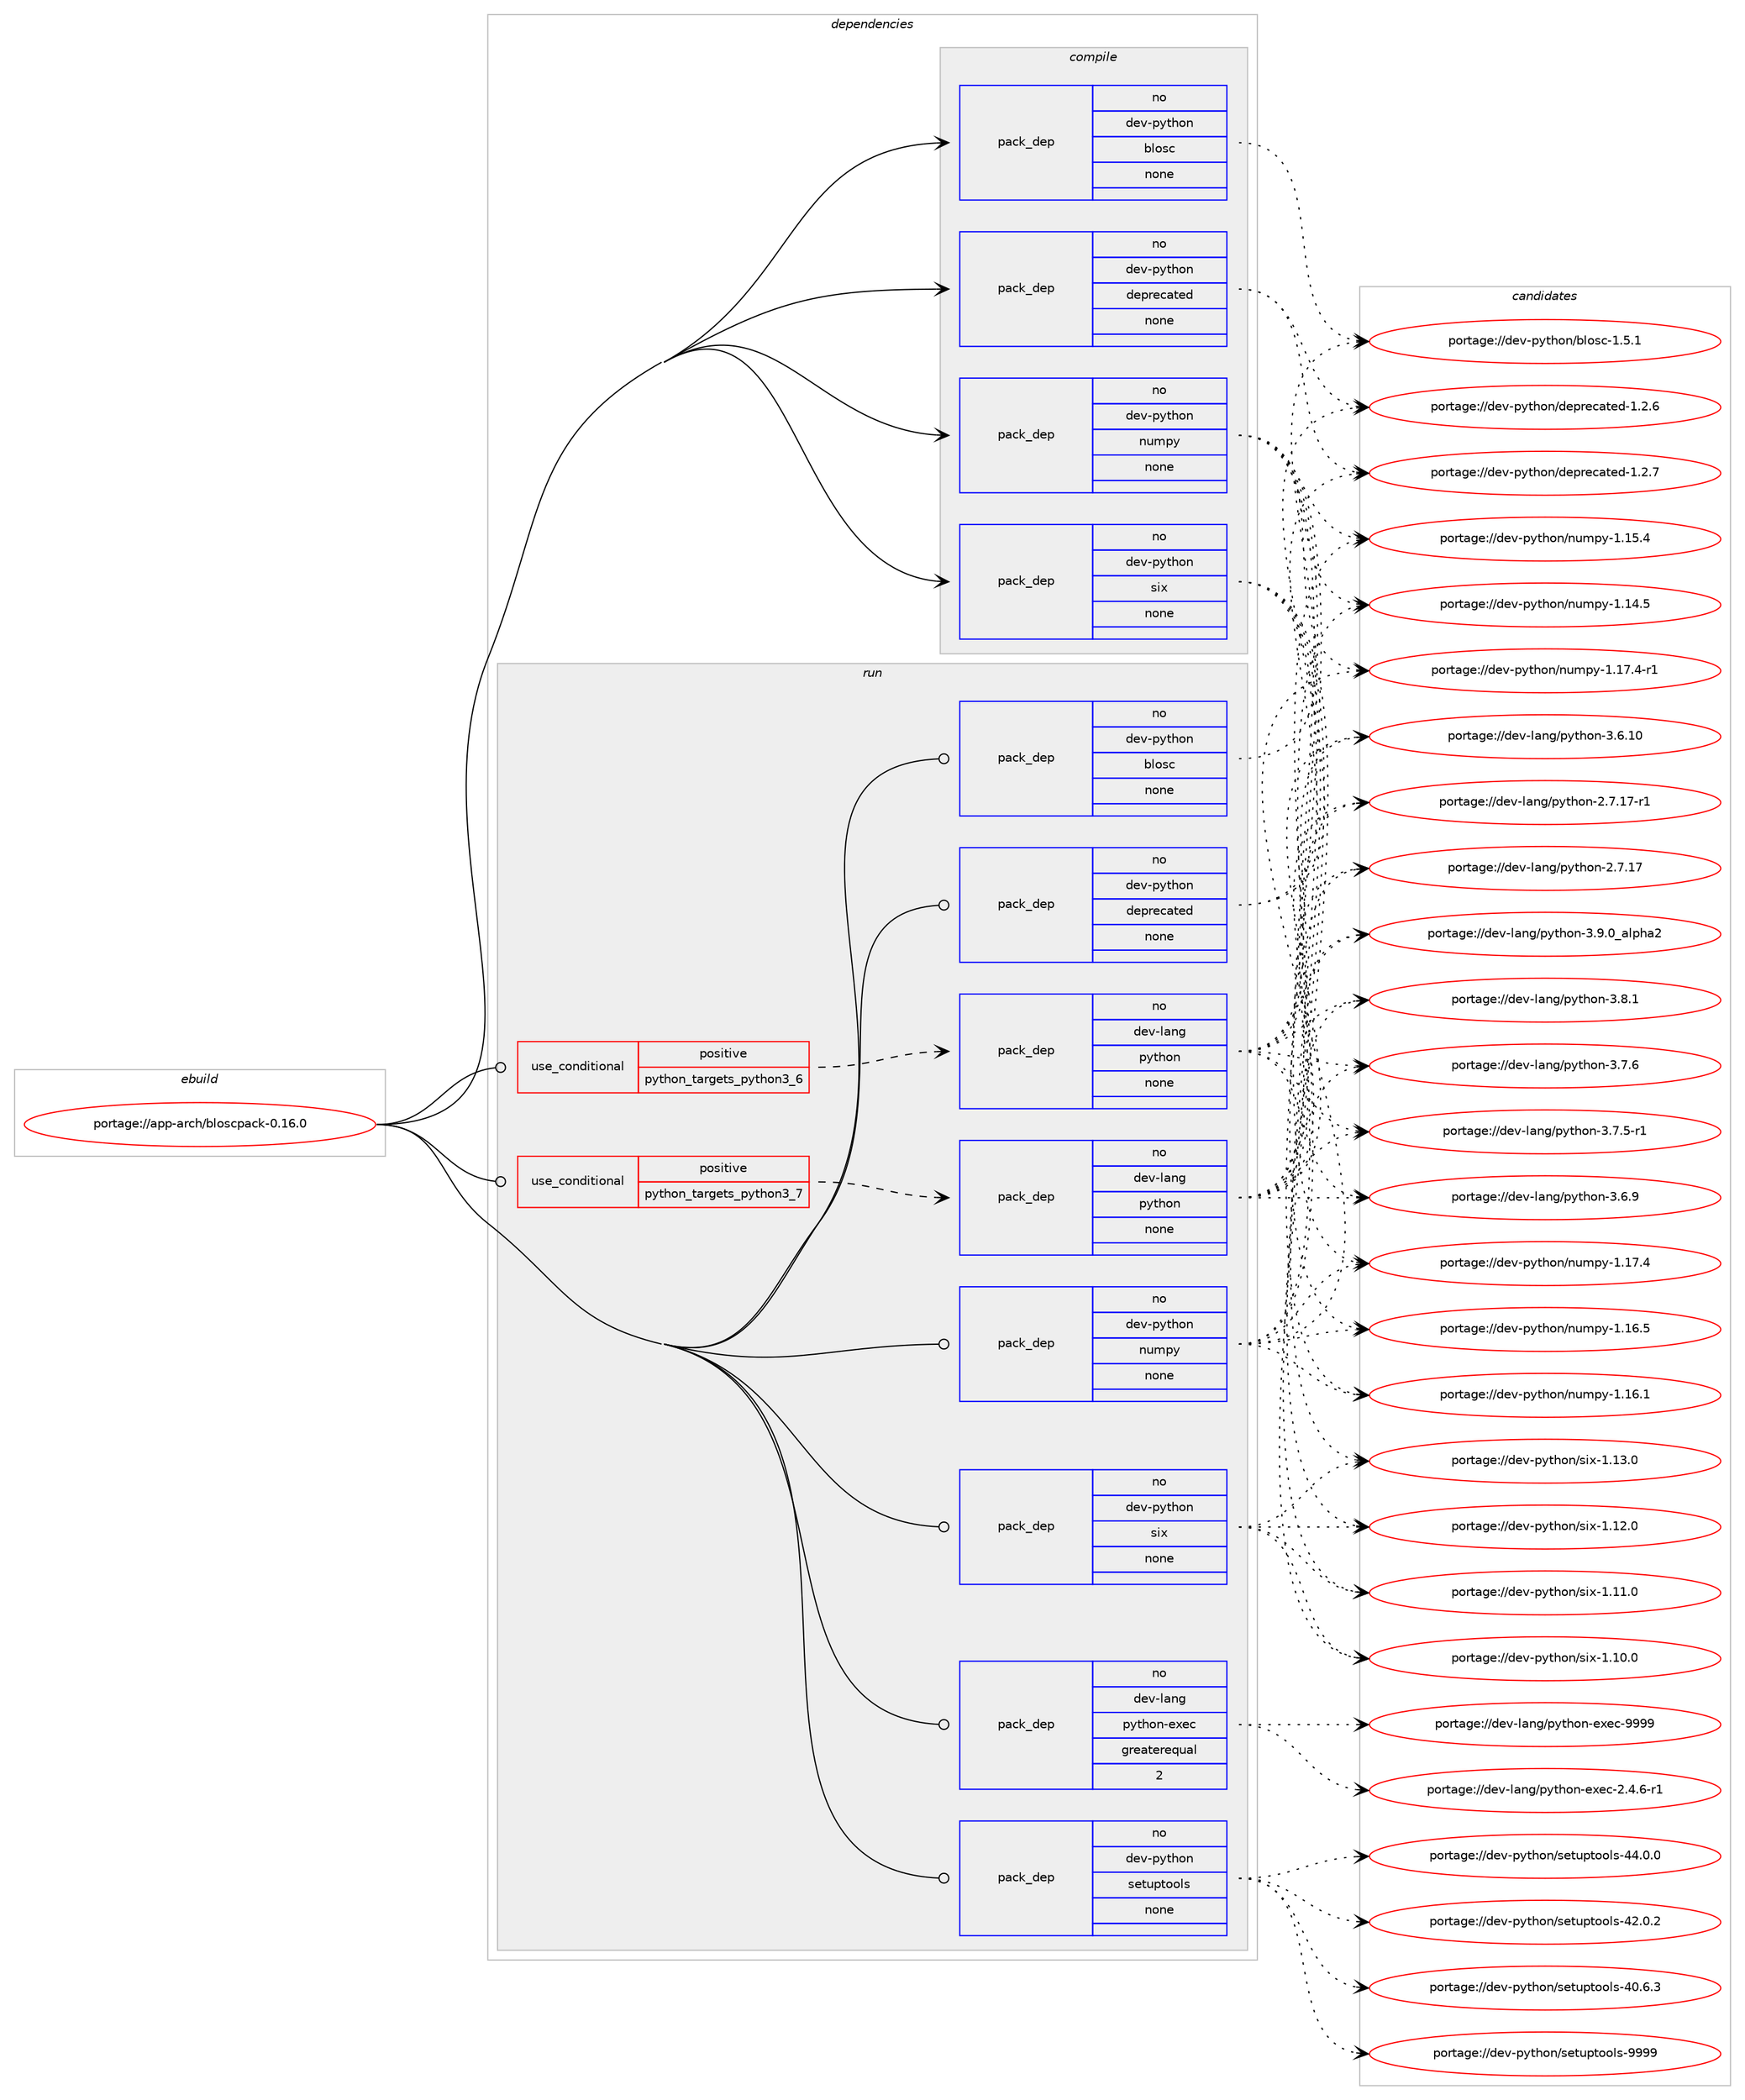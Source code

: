 digraph prolog {

# *************
# Graph options
# *************

newrank=true;
concentrate=true;
compound=true;
graph [rankdir=LR,fontname=Helvetica,fontsize=10,ranksep=1.5];#, ranksep=2.5, nodesep=0.2];
edge  [arrowhead=vee];
node  [fontname=Helvetica,fontsize=10];

# **********
# The ebuild
# **********

subgraph cluster_leftcol {
color=gray;
label=<<i>ebuild</i>>;
id [label="portage://app-arch/bloscpack-0.16.0", color=red, width=4, href="../app-arch/bloscpack-0.16.0.svg"];
}

# ****************
# The dependencies
# ****************

subgraph cluster_midcol {
color=gray;
label=<<i>dependencies</i>>;
subgraph cluster_compile {
fillcolor="#eeeeee";
style=filled;
label=<<i>compile</i>>;
subgraph pack487725 {
dependency649786 [label=<<TABLE BORDER="0" CELLBORDER="1" CELLSPACING="0" CELLPADDING="4" WIDTH="220"><TR><TD ROWSPAN="6" CELLPADDING="30">pack_dep</TD></TR><TR><TD WIDTH="110">no</TD></TR><TR><TD>dev-python</TD></TR><TR><TD>blosc</TD></TR><TR><TD>none</TD></TR><TR><TD></TD></TR></TABLE>>, shape=none, color=blue];
}
id:e -> dependency649786:w [weight=20,style="solid",arrowhead="vee"];
subgraph pack487726 {
dependency649787 [label=<<TABLE BORDER="0" CELLBORDER="1" CELLSPACING="0" CELLPADDING="4" WIDTH="220"><TR><TD ROWSPAN="6" CELLPADDING="30">pack_dep</TD></TR><TR><TD WIDTH="110">no</TD></TR><TR><TD>dev-python</TD></TR><TR><TD>deprecated</TD></TR><TR><TD>none</TD></TR><TR><TD></TD></TR></TABLE>>, shape=none, color=blue];
}
id:e -> dependency649787:w [weight=20,style="solid",arrowhead="vee"];
subgraph pack487727 {
dependency649788 [label=<<TABLE BORDER="0" CELLBORDER="1" CELLSPACING="0" CELLPADDING="4" WIDTH="220"><TR><TD ROWSPAN="6" CELLPADDING="30">pack_dep</TD></TR><TR><TD WIDTH="110">no</TD></TR><TR><TD>dev-python</TD></TR><TR><TD>numpy</TD></TR><TR><TD>none</TD></TR><TR><TD></TD></TR></TABLE>>, shape=none, color=blue];
}
id:e -> dependency649788:w [weight=20,style="solid",arrowhead="vee"];
subgraph pack487728 {
dependency649789 [label=<<TABLE BORDER="0" CELLBORDER="1" CELLSPACING="0" CELLPADDING="4" WIDTH="220"><TR><TD ROWSPAN="6" CELLPADDING="30">pack_dep</TD></TR><TR><TD WIDTH="110">no</TD></TR><TR><TD>dev-python</TD></TR><TR><TD>six</TD></TR><TR><TD>none</TD></TR><TR><TD></TD></TR></TABLE>>, shape=none, color=blue];
}
id:e -> dependency649789:w [weight=20,style="solid",arrowhead="vee"];
}
subgraph cluster_compileandrun {
fillcolor="#eeeeee";
style=filled;
label=<<i>compile and run</i>>;
}
subgraph cluster_run {
fillcolor="#eeeeee";
style=filled;
label=<<i>run</i>>;
subgraph cond153412 {
dependency649790 [label=<<TABLE BORDER="0" CELLBORDER="1" CELLSPACING="0" CELLPADDING="4"><TR><TD ROWSPAN="3" CELLPADDING="10">use_conditional</TD></TR><TR><TD>positive</TD></TR><TR><TD>python_targets_python3_6</TD></TR></TABLE>>, shape=none, color=red];
subgraph pack487729 {
dependency649791 [label=<<TABLE BORDER="0" CELLBORDER="1" CELLSPACING="0" CELLPADDING="4" WIDTH="220"><TR><TD ROWSPAN="6" CELLPADDING="30">pack_dep</TD></TR><TR><TD WIDTH="110">no</TD></TR><TR><TD>dev-lang</TD></TR><TR><TD>python</TD></TR><TR><TD>none</TD></TR><TR><TD></TD></TR></TABLE>>, shape=none, color=blue];
}
dependency649790:e -> dependency649791:w [weight=20,style="dashed",arrowhead="vee"];
}
id:e -> dependency649790:w [weight=20,style="solid",arrowhead="odot"];
subgraph cond153413 {
dependency649792 [label=<<TABLE BORDER="0" CELLBORDER="1" CELLSPACING="0" CELLPADDING="4"><TR><TD ROWSPAN="3" CELLPADDING="10">use_conditional</TD></TR><TR><TD>positive</TD></TR><TR><TD>python_targets_python3_7</TD></TR></TABLE>>, shape=none, color=red];
subgraph pack487730 {
dependency649793 [label=<<TABLE BORDER="0" CELLBORDER="1" CELLSPACING="0" CELLPADDING="4" WIDTH="220"><TR><TD ROWSPAN="6" CELLPADDING="30">pack_dep</TD></TR><TR><TD WIDTH="110">no</TD></TR><TR><TD>dev-lang</TD></TR><TR><TD>python</TD></TR><TR><TD>none</TD></TR><TR><TD></TD></TR></TABLE>>, shape=none, color=blue];
}
dependency649792:e -> dependency649793:w [weight=20,style="dashed",arrowhead="vee"];
}
id:e -> dependency649792:w [weight=20,style="solid",arrowhead="odot"];
subgraph pack487731 {
dependency649794 [label=<<TABLE BORDER="0" CELLBORDER="1" CELLSPACING="0" CELLPADDING="4" WIDTH="220"><TR><TD ROWSPAN="6" CELLPADDING="30">pack_dep</TD></TR><TR><TD WIDTH="110">no</TD></TR><TR><TD>dev-lang</TD></TR><TR><TD>python-exec</TD></TR><TR><TD>greaterequal</TD></TR><TR><TD>2</TD></TR></TABLE>>, shape=none, color=blue];
}
id:e -> dependency649794:w [weight=20,style="solid",arrowhead="odot"];
subgraph pack487732 {
dependency649795 [label=<<TABLE BORDER="0" CELLBORDER="1" CELLSPACING="0" CELLPADDING="4" WIDTH="220"><TR><TD ROWSPAN="6" CELLPADDING="30">pack_dep</TD></TR><TR><TD WIDTH="110">no</TD></TR><TR><TD>dev-python</TD></TR><TR><TD>blosc</TD></TR><TR><TD>none</TD></TR><TR><TD></TD></TR></TABLE>>, shape=none, color=blue];
}
id:e -> dependency649795:w [weight=20,style="solid",arrowhead="odot"];
subgraph pack487733 {
dependency649796 [label=<<TABLE BORDER="0" CELLBORDER="1" CELLSPACING="0" CELLPADDING="4" WIDTH="220"><TR><TD ROWSPAN="6" CELLPADDING="30">pack_dep</TD></TR><TR><TD WIDTH="110">no</TD></TR><TR><TD>dev-python</TD></TR><TR><TD>deprecated</TD></TR><TR><TD>none</TD></TR><TR><TD></TD></TR></TABLE>>, shape=none, color=blue];
}
id:e -> dependency649796:w [weight=20,style="solid",arrowhead="odot"];
subgraph pack487734 {
dependency649797 [label=<<TABLE BORDER="0" CELLBORDER="1" CELLSPACING="0" CELLPADDING="4" WIDTH="220"><TR><TD ROWSPAN="6" CELLPADDING="30">pack_dep</TD></TR><TR><TD WIDTH="110">no</TD></TR><TR><TD>dev-python</TD></TR><TR><TD>numpy</TD></TR><TR><TD>none</TD></TR><TR><TD></TD></TR></TABLE>>, shape=none, color=blue];
}
id:e -> dependency649797:w [weight=20,style="solid",arrowhead="odot"];
subgraph pack487735 {
dependency649798 [label=<<TABLE BORDER="0" CELLBORDER="1" CELLSPACING="0" CELLPADDING="4" WIDTH="220"><TR><TD ROWSPAN="6" CELLPADDING="30">pack_dep</TD></TR><TR><TD WIDTH="110">no</TD></TR><TR><TD>dev-python</TD></TR><TR><TD>setuptools</TD></TR><TR><TD>none</TD></TR><TR><TD></TD></TR></TABLE>>, shape=none, color=blue];
}
id:e -> dependency649798:w [weight=20,style="solid",arrowhead="odot"];
subgraph pack487736 {
dependency649799 [label=<<TABLE BORDER="0" CELLBORDER="1" CELLSPACING="0" CELLPADDING="4" WIDTH="220"><TR><TD ROWSPAN="6" CELLPADDING="30">pack_dep</TD></TR><TR><TD WIDTH="110">no</TD></TR><TR><TD>dev-python</TD></TR><TR><TD>six</TD></TR><TR><TD>none</TD></TR><TR><TD></TD></TR></TABLE>>, shape=none, color=blue];
}
id:e -> dependency649799:w [weight=20,style="solid",arrowhead="odot"];
}
}

# **************
# The candidates
# **************

subgraph cluster_choices {
rank=same;
color=gray;
label=<<i>candidates</i>>;

subgraph choice487725 {
color=black;
nodesep=1;
choice10010111845112121116104111110479810811111599454946534649 [label="portage://dev-python/blosc-1.5.1", color=red, width=4,href="../dev-python/blosc-1.5.1.svg"];
dependency649786:e -> choice10010111845112121116104111110479810811111599454946534649:w [style=dotted,weight="100"];
}
subgraph choice487726 {
color=black;
nodesep=1;
choice10010111845112121116104111110471001011121141019997116101100454946504655 [label="portage://dev-python/deprecated-1.2.7", color=red, width=4,href="../dev-python/deprecated-1.2.7.svg"];
choice10010111845112121116104111110471001011121141019997116101100454946504654 [label="portage://dev-python/deprecated-1.2.6", color=red, width=4,href="../dev-python/deprecated-1.2.6.svg"];
dependency649787:e -> choice10010111845112121116104111110471001011121141019997116101100454946504655:w [style=dotted,weight="100"];
dependency649787:e -> choice10010111845112121116104111110471001011121141019997116101100454946504654:w [style=dotted,weight="100"];
}
subgraph choice487727 {
color=black;
nodesep=1;
choice1001011184511212111610411111047110117109112121454946495546524511449 [label="portage://dev-python/numpy-1.17.4-r1", color=red, width=4,href="../dev-python/numpy-1.17.4-r1.svg"];
choice100101118451121211161041111104711011710911212145494649554652 [label="portage://dev-python/numpy-1.17.4", color=red, width=4,href="../dev-python/numpy-1.17.4.svg"];
choice100101118451121211161041111104711011710911212145494649544653 [label="portage://dev-python/numpy-1.16.5", color=red, width=4,href="../dev-python/numpy-1.16.5.svg"];
choice100101118451121211161041111104711011710911212145494649544649 [label="portage://dev-python/numpy-1.16.1", color=red, width=4,href="../dev-python/numpy-1.16.1.svg"];
choice100101118451121211161041111104711011710911212145494649534652 [label="portage://dev-python/numpy-1.15.4", color=red, width=4,href="../dev-python/numpy-1.15.4.svg"];
choice100101118451121211161041111104711011710911212145494649524653 [label="portage://dev-python/numpy-1.14.5", color=red, width=4,href="../dev-python/numpy-1.14.5.svg"];
dependency649788:e -> choice1001011184511212111610411111047110117109112121454946495546524511449:w [style=dotted,weight="100"];
dependency649788:e -> choice100101118451121211161041111104711011710911212145494649554652:w [style=dotted,weight="100"];
dependency649788:e -> choice100101118451121211161041111104711011710911212145494649544653:w [style=dotted,weight="100"];
dependency649788:e -> choice100101118451121211161041111104711011710911212145494649544649:w [style=dotted,weight="100"];
dependency649788:e -> choice100101118451121211161041111104711011710911212145494649534652:w [style=dotted,weight="100"];
dependency649788:e -> choice100101118451121211161041111104711011710911212145494649524653:w [style=dotted,weight="100"];
}
subgraph choice487728 {
color=black;
nodesep=1;
choice100101118451121211161041111104711510512045494649514648 [label="portage://dev-python/six-1.13.0", color=red, width=4,href="../dev-python/six-1.13.0.svg"];
choice100101118451121211161041111104711510512045494649504648 [label="portage://dev-python/six-1.12.0", color=red, width=4,href="../dev-python/six-1.12.0.svg"];
choice100101118451121211161041111104711510512045494649494648 [label="portage://dev-python/six-1.11.0", color=red, width=4,href="../dev-python/six-1.11.0.svg"];
choice100101118451121211161041111104711510512045494649484648 [label="portage://dev-python/six-1.10.0", color=red, width=4,href="../dev-python/six-1.10.0.svg"];
dependency649789:e -> choice100101118451121211161041111104711510512045494649514648:w [style=dotted,weight="100"];
dependency649789:e -> choice100101118451121211161041111104711510512045494649504648:w [style=dotted,weight="100"];
dependency649789:e -> choice100101118451121211161041111104711510512045494649494648:w [style=dotted,weight="100"];
dependency649789:e -> choice100101118451121211161041111104711510512045494649484648:w [style=dotted,weight="100"];
}
subgraph choice487729 {
color=black;
nodesep=1;
choice10010111845108971101034711212111610411111045514657464895971081121049750 [label="portage://dev-lang/python-3.9.0_alpha2", color=red, width=4,href="../dev-lang/python-3.9.0_alpha2.svg"];
choice100101118451089711010347112121116104111110455146564649 [label="portage://dev-lang/python-3.8.1", color=red, width=4,href="../dev-lang/python-3.8.1.svg"];
choice100101118451089711010347112121116104111110455146554654 [label="portage://dev-lang/python-3.7.6", color=red, width=4,href="../dev-lang/python-3.7.6.svg"];
choice1001011184510897110103471121211161041111104551465546534511449 [label="portage://dev-lang/python-3.7.5-r1", color=red, width=4,href="../dev-lang/python-3.7.5-r1.svg"];
choice100101118451089711010347112121116104111110455146544657 [label="portage://dev-lang/python-3.6.9", color=red, width=4,href="../dev-lang/python-3.6.9.svg"];
choice10010111845108971101034711212111610411111045514654464948 [label="portage://dev-lang/python-3.6.10", color=red, width=4,href="../dev-lang/python-3.6.10.svg"];
choice100101118451089711010347112121116104111110455046554649554511449 [label="portage://dev-lang/python-2.7.17-r1", color=red, width=4,href="../dev-lang/python-2.7.17-r1.svg"];
choice10010111845108971101034711212111610411111045504655464955 [label="portage://dev-lang/python-2.7.17", color=red, width=4,href="../dev-lang/python-2.7.17.svg"];
dependency649791:e -> choice10010111845108971101034711212111610411111045514657464895971081121049750:w [style=dotted,weight="100"];
dependency649791:e -> choice100101118451089711010347112121116104111110455146564649:w [style=dotted,weight="100"];
dependency649791:e -> choice100101118451089711010347112121116104111110455146554654:w [style=dotted,weight="100"];
dependency649791:e -> choice1001011184510897110103471121211161041111104551465546534511449:w [style=dotted,weight="100"];
dependency649791:e -> choice100101118451089711010347112121116104111110455146544657:w [style=dotted,weight="100"];
dependency649791:e -> choice10010111845108971101034711212111610411111045514654464948:w [style=dotted,weight="100"];
dependency649791:e -> choice100101118451089711010347112121116104111110455046554649554511449:w [style=dotted,weight="100"];
dependency649791:e -> choice10010111845108971101034711212111610411111045504655464955:w [style=dotted,weight="100"];
}
subgraph choice487730 {
color=black;
nodesep=1;
choice10010111845108971101034711212111610411111045514657464895971081121049750 [label="portage://dev-lang/python-3.9.0_alpha2", color=red, width=4,href="../dev-lang/python-3.9.0_alpha2.svg"];
choice100101118451089711010347112121116104111110455146564649 [label="portage://dev-lang/python-3.8.1", color=red, width=4,href="../dev-lang/python-3.8.1.svg"];
choice100101118451089711010347112121116104111110455146554654 [label="portage://dev-lang/python-3.7.6", color=red, width=4,href="../dev-lang/python-3.7.6.svg"];
choice1001011184510897110103471121211161041111104551465546534511449 [label="portage://dev-lang/python-3.7.5-r1", color=red, width=4,href="../dev-lang/python-3.7.5-r1.svg"];
choice100101118451089711010347112121116104111110455146544657 [label="portage://dev-lang/python-3.6.9", color=red, width=4,href="../dev-lang/python-3.6.9.svg"];
choice10010111845108971101034711212111610411111045514654464948 [label="portage://dev-lang/python-3.6.10", color=red, width=4,href="../dev-lang/python-3.6.10.svg"];
choice100101118451089711010347112121116104111110455046554649554511449 [label="portage://dev-lang/python-2.7.17-r1", color=red, width=4,href="../dev-lang/python-2.7.17-r1.svg"];
choice10010111845108971101034711212111610411111045504655464955 [label="portage://dev-lang/python-2.7.17", color=red, width=4,href="../dev-lang/python-2.7.17.svg"];
dependency649793:e -> choice10010111845108971101034711212111610411111045514657464895971081121049750:w [style=dotted,weight="100"];
dependency649793:e -> choice100101118451089711010347112121116104111110455146564649:w [style=dotted,weight="100"];
dependency649793:e -> choice100101118451089711010347112121116104111110455146554654:w [style=dotted,weight="100"];
dependency649793:e -> choice1001011184510897110103471121211161041111104551465546534511449:w [style=dotted,weight="100"];
dependency649793:e -> choice100101118451089711010347112121116104111110455146544657:w [style=dotted,weight="100"];
dependency649793:e -> choice10010111845108971101034711212111610411111045514654464948:w [style=dotted,weight="100"];
dependency649793:e -> choice100101118451089711010347112121116104111110455046554649554511449:w [style=dotted,weight="100"];
dependency649793:e -> choice10010111845108971101034711212111610411111045504655464955:w [style=dotted,weight="100"];
}
subgraph choice487731 {
color=black;
nodesep=1;
choice10010111845108971101034711212111610411111045101120101994557575757 [label="portage://dev-lang/python-exec-9999", color=red, width=4,href="../dev-lang/python-exec-9999.svg"];
choice10010111845108971101034711212111610411111045101120101994550465246544511449 [label="portage://dev-lang/python-exec-2.4.6-r1", color=red, width=4,href="../dev-lang/python-exec-2.4.6-r1.svg"];
dependency649794:e -> choice10010111845108971101034711212111610411111045101120101994557575757:w [style=dotted,weight="100"];
dependency649794:e -> choice10010111845108971101034711212111610411111045101120101994550465246544511449:w [style=dotted,weight="100"];
}
subgraph choice487732 {
color=black;
nodesep=1;
choice10010111845112121116104111110479810811111599454946534649 [label="portage://dev-python/blosc-1.5.1", color=red, width=4,href="../dev-python/blosc-1.5.1.svg"];
dependency649795:e -> choice10010111845112121116104111110479810811111599454946534649:w [style=dotted,weight="100"];
}
subgraph choice487733 {
color=black;
nodesep=1;
choice10010111845112121116104111110471001011121141019997116101100454946504655 [label="portage://dev-python/deprecated-1.2.7", color=red, width=4,href="../dev-python/deprecated-1.2.7.svg"];
choice10010111845112121116104111110471001011121141019997116101100454946504654 [label="portage://dev-python/deprecated-1.2.6", color=red, width=4,href="../dev-python/deprecated-1.2.6.svg"];
dependency649796:e -> choice10010111845112121116104111110471001011121141019997116101100454946504655:w [style=dotted,weight="100"];
dependency649796:e -> choice10010111845112121116104111110471001011121141019997116101100454946504654:w [style=dotted,weight="100"];
}
subgraph choice487734 {
color=black;
nodesep=1;
choice1001011184511212111610411111047110117109112121454946495546524511449 [label="portage://dev-python/numpy-1.17.4-r1", color=red, width=4,href="../dev-python/numpy-1.17.4-r1.svg"];
choice100101118451121211161041111104711011710911212145494649554652 [label="portage://dev-python/numpy-1.17.4", color=red, width=4,href="../dev-python/numpy-1.17.4.svg"];
choice100101118451121211161041111104711011710911212145494649544653 [label="portage://dev-python/numpy-1.16.5", color=red, width=4,href="../dev-python/numpy-1.16.5.svg"];
choice100101118451121211161041111104711011710911212145494649544649 [label="portage://dev-python/numpy-1.16.1", color=red, width=4,href="../dev-python/numpy-1.16.1.svg"];
choice100101118451121211161041111104711011710911212145494649534652 [label="portage://dev-python/numpy-1.15.4", color=red, width=4,href="../dev-python/numpy-1.15.4.svg"];
choice100101118451121211161041111104711011710911212145494649524653 [label="portage://dev-python/numpy-1.14.5", color=red, width=4,href="../dev-python/numpy-1.14.5.svg"];
dependency649797:e -> choice1001011184511212111610411111047110117109112121454946495546524511449:w [style=dotted,weight="100"];
dependency649797:e -> choice100101118451121211161041111104711011710911212145494649554652:w [style=dotted,weight="100"];
dependency649797:e -> choice100101118451121211161041111104711011710911212145494649544653:w [style=dotted,weight="100"];
dependency649797:e -> choice100101118451121211161041111104711011710911212145494649544649:w [style=dotted,weight="100"];
dependency649797:e -> choice100101118451121211161041111104711011710911212145494649534652:w [style=dotted,weight="100"];
dependency649797:e -> choice100101118451121211161041111104711011710911212145494649524653:w [style=dotted,weight="100"];
}
subgraph choice487735 {
color=black;
nodesep=1;
choice10010111845112121116104111110471151011161171121161111111081154557575757 [label="portage://dev-python/setuptools-9999", color=red, width=4,href="../dev-python/setuptools-9999.svg"];
choice100101118451121211161041111104711510111611711211611111110811545525246484648 [label="portage://dev-python/setuptools-44.0.0", color=red, width=4,href="../dev-python/setuptools-44.0.0.svg"];
choice100101118451121211161041111104711510111611711211611111110811545525046484650 [label="portage://dev-python/setuptools-42.0.2", color=red, width=4,href="../dev-python/setuptools-42.0.2.svg"];
choice100101118451121211161041111104711510111611711211611111110811545524846544651 [label="portage://dev-python/setuptools-40.6.3", color=red, width=4,href="../dev-python/setuptools-40.6.3.svg"];
dependency649798:e -> choice10010111845112121116104111110471151011161171121161111111081154557575757:w [style=dotted,weight="100"];
dependency649798:e -> choice100101118451121211161041111104711510111611711211611111110811545525246484648:w [style=dotted,weight="100"];
dependency649798:e -> choice100101118451121211161041111104711510111611711211611111110811545525046484650:w [style=dotted,weight="100"];
dependency649798:e -> choice100101118451121211161041111104711510111611711211611111110811545524846544651:w [style=dotted,weight="100"];
}
subgraph choice487736 {
color=black;
nodesep=1;
choice100101118451121211161041111104711510512045494649514648 [label="portage://dev-python/six-1.13.0", color=red, width=4,href="../dev-python/six-1.13.0.svg"];
choice100101118451121211161041111104711510512045494649504648 [label="portage://dev-python/six-1.12.0", color=red, width=4,href="../dev-python/six-1.12.0.svg"];
choice100101118451121211161041111104711510512045494649494648 [label="portage://dev-python/six-1.11.0", color=red, width=4,href="../dev-python/six-1.11.0.svg"];
choice100101118451121211161041111104711510512045494649484648 [label="portage://dev-python/six-1.10.0", color=red, width=4,href="../dev-python/six-1.10.0.svg"];
dependency649799:e -> choice100101118451121211161041111104711510512045494649514648:w [style=dotted,weight="100"];
dependency649799:e -> choice100101118451121211161041111104711510512045494649504648:w [style=dotted,weight="100"];
dependency649799:e -> choice100101118451121211161041111104711510512045494649494648:w [style=dotted,weight="100"];
dependency649799:e -> choice100101118451121211161041111104711510512045494649484648:w [style=dotted,weight="100"];
}
}

}
